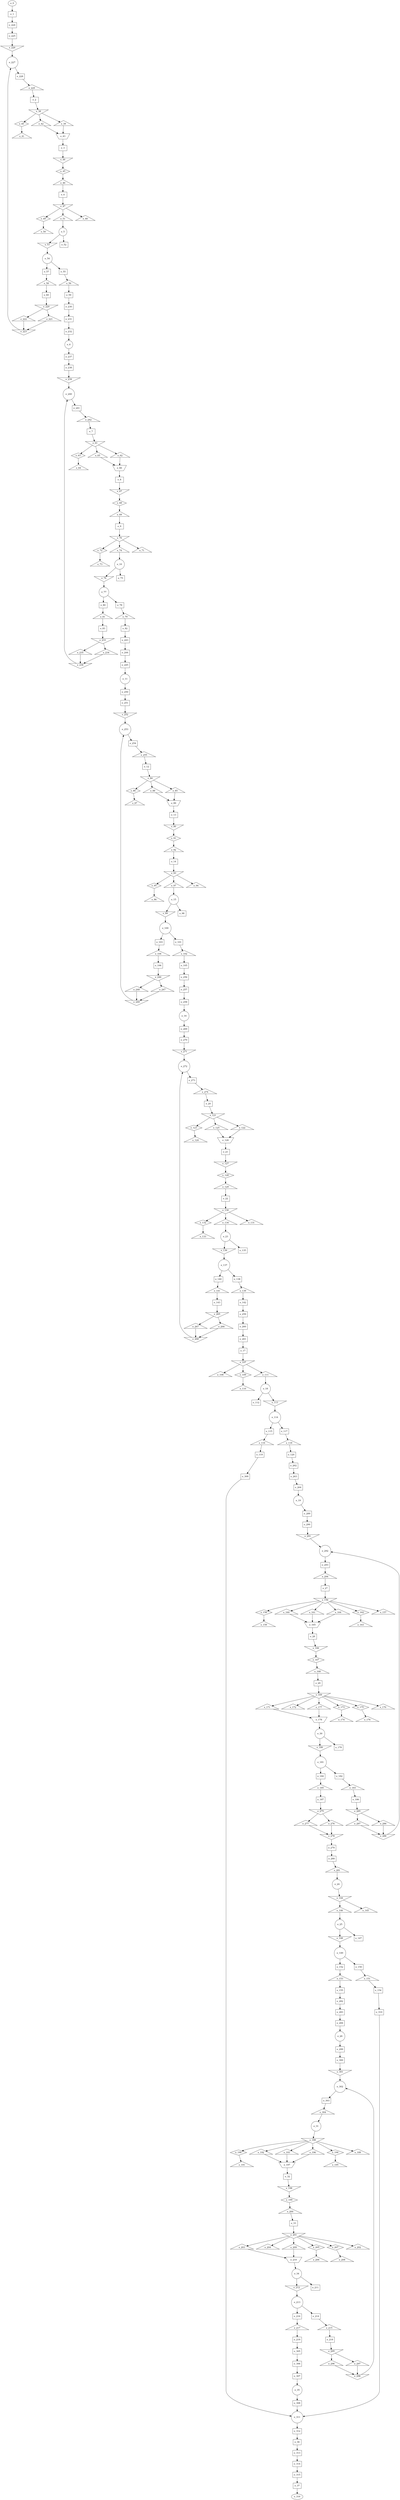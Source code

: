 digraph control_path {
  e_0: entry_node : n ;
  e_1 [shape = dot];
  e_2 [shape = dot];
  e_3 [shape = dot];
  e_4 [shape = dot];
  e_5 [shape = circle];
  e_6 [shape = circle];
  e_7 [shape = dot];
  e_8 [shape = dot];
  e_9 [shape = dot];
  e_10 [shape = circle];
  e_11 [shape = circle];
  e_12 [shape = dot];
  e_13 [shape = dot];
  e_14 [shape = dot];
  e_15 [shape = circle];
  e_16 [shape = circle];
  e_17 [shape = dot];
  e_18 [shape = circle];
  e_19 [shape = circle];
  e_20 [shape = dot];
  e_21 [shape = dot];
  e_22 [shape = dot];
  e_23 [shape = circle];
  e_24 [shape = circle];
  e_25 [shape = circle];
  e_26 [shape = circle];
  e_27 [shape = dot];
  e_28 [shape = dot];
  e_29 [shape = dot];
  e_30 [shape = circle];
  e_31 [shape = circle];
  e_32 [shape = dot];
  e_33 [shape = dot];
  e_34 [shape = circle];
  e_35 [shape = circle];
  e_36 [shape = dot];
  e_37 [shape = dot];
  e_38 [shape = invtriangle];
  e_39 [shape = triangle];
  e_40 [shape = diamond];
  e_41 [shape = triangle];
  e_42 [shape = triangle];
  e_43 [shape = invtrapezium];
  e_44 [shape = invtriangle];
  e_45 [shape = diamond];
  e_46 [shape = triangle];
  e_47 [shape = invtriangle];
  e_48 [shape = triangle];
  e_49 [shape = diamond];
  e_50 [shape = triangle];
  e_51 [shape = triangle];
  e_52 [shape = dot];
  e_53 [shape = invtriangle];
  e_54 [shape = circle];
  e_55 [shape = dot];
  e_56 [shape = triangle];
  e_57 [shape = dot];
  e_58 [shape = triangle];
  e_59 [shape = dot];
  e_60 [shape = dot];
  e_61 [shape = invtriangle];
  e_62 [shape = triangle];
  e_63 [shape = diamond];
  e_64 [shape = triangle];
  e_65 [shape = triangle];
  e_66 [shape = invtrapezium];
  e_67 [shape = invtriangle];
  e_68 [shape = diamond];
  e_69 [shape = triangle];
  e_70 [shape = invtriangle];
  e_71 [shape = triangle];
  e_72 [shape = diamond];
  e_73 [shape = triangle];
  e_74 [shape = triangle];
  e_75 [shape = dot];
  e_76 [shape = invtriangle];
  e_77 [shape = circle];
  e_78 [shape = dot];
  e_79 [shape = triangle];
  e_80 [shape = dot];
  e_81 [shape = triangle];
  e_82 [shape = dot];
  e_83 [shape = dot];
  e_84 [shape = invtriangle];
  e_85 [shape = triangle];
  e_86 [shape = diamond];
  e_87 [shape = triangle];
  e_88 [shape = triangle];
  e_89 [shape = invtrapezium];
  e_90 [shape = invtriangle];
  e_91 [shape = diamond];
  e_92 [shape = triangle];
  e_93 [shape = invtriangle];
  e_94 [shape = triangle];
  e_95 [shape = diamond];
  e_96 [shape = triangle];
  e_97 [shape = triangle];
  e_98 [shape = dot];
  e_99 [shape = invtriangle];
  e_100 [shape = circle];
  e_101 [shape = dot];
  e_102 [shape = triangle];
  e_103 [shape = dot];
  e_104 [shape = triangle];
  e_105 [shape = dot];
  e_106 [shape = dot];
  e_107 [shape = invtriangle];
  e_108 [shape = triangle];
  e_109 [shape = diamond];
  e_110 [shape = triangle];
  e_111 [shape = triangle];
  e_112 [shape = dot];
  e_113 [shape = invtriangle];
  e_114 [shape = circle];
  e_115 [shape = dot];
  e_116 [shape = triangle];
  e_117 [shape = dot];
  e_118 [shape = triangle];
  e_119 [shape = dot];
  e_120 [shape = dot];
  e_121 [shape = invtriangle];
  e_122 [shape = triangle];
  e_123 [shape = diamond];
  e_124 [shape = triangle];
  e_125 [shape = triangle];
  e_126 [shape = invtrapezium];
  e_127 [shape = invtriangle];
  e_128 [shape = diamond];
  e_129 [shape = triangle];
  e_130 [shape = invtriangle];
  e_131 [shape = triangle];
  e_132 [shape = diamond];
  e_133 [shape = triangle];
  e_134 [shape = triangle];
  e_135 [shape = dot];
  e_136 [shape = invtriangle];
  e_137 [shape = circle];
  e_138 [shape = dot];
  e_139 [shape = triangle];
  e_140 [shape = dot];
  e_141 [shape = triangle];
  e_142 [shape = dot];
  e_143 [shape = dot];
  e_144 [shape = invtriangle];
  e_145 [shape = triangle];
  e_146 [shape = triangle];
  e_147 [shape = dot];
  e_148 [shape = invtriangle];
  e_149 [shape = circle];
  e_150 [shape = dot];
  e_151 [shape = triangle];
  e_152 [shape = dot];
  e_153 [shape = triangle];
  e_154 [shape = dot];
  e_155 [shape = dot];
  e_156 [shape = invtriangle];
  e_157 [shape = triangle];
  e_158 [shape = diamond];
  e_159 [shape = triangle];
  e_160 [shape = triangle];
  e_161 [shape = triangle];
  e_162 [shape = diamond];
  e_163 [shape = triangle];
  e_164 [shape = triangle];
  e_165 [shape = invtrapezium];
  e_166 [shape = invtriangle];
  e_167 [shape = diamond];
  e_168 [shape = triangle];
  e_169 [shape = invtriangle];
  e_170 [shape = triangle];
  e_171 [shape = triangle];
  e_172 [shape = triangle];
  e_173 [shape = diamond];
  e_174 [shape = triangle];
  e_175 [shape = diamond];
  e_176 [shape = triangle];
  e_177 [shape = triangle];
  e_178 [shape = invtrapezium];
  e_179 [shape = dot];
  e_180 [shape = invtriangle];
  e_181 [shape = circle];
  e_182 [shape = dot];
  e_183 [shape = triangle];
  e_184 [shape = dot];
  e_185 [shape = triangle];
  e_186 [shape = dot];
  e_187 [shape = dot];
  e_188 [shape = invtriangle];
  e_189 [shape = triangle];
  e_190 [shape = diamond];
  e_191 [shape = triangle];
  e_192 [shape = triangle];
  e_193 [shape = triangle];
  e_194 [shape = diamond];
  e_195 [shape = triangle];
  e_196 [shape = triangle];
  e_197 [shape = invtrapezium];
  e_198 [shape = invtriangle];
  e_199 [shape = diamond];
  e_200 [shape = triangle];
  e_201 [shape = invtriangle];
  e_202 [shape = triangle];
  e_203 [shape = triangle];
  e_204 [shape = triangle];
  e_205 [shape = diamond];
  e_206 [shape = triangle];
  e_207 [shape = diamond];
  e_208 [shape = triangle];
  e_209 [shape = triangle];
  e_210 [shape = invtrapezium];
  e_211 [shape = dot];
  e_212 [shape = invtriangle];
  e_213 [shape = circle];
  e_214 [shape = dot];
  e_215 [shape = triangle];
  e_216 [shape = dot];
  e_217 [shape = triangle];
  e_218 [shape = dot];
  e_219 [shape = dot];
  e_220 [shape = invtriangle];
  e_221 [shape = triangle];
  e_222 [shape = triangle];
  e_223 [shape = invtriangle];
  e_224 [shape = dot];
  e_225 [shape = dot];
  e_226 [shape = invtriangle];
  e_227 [shape = circle];
  e_228 [shape = dot];
  e_229 [shape = triangle];
  e_230 [shape = dot];
  e_231 [shape = dot];
  e_232 [shape = dot];
  e_233 [shape = invtriangle];
  e_234 [shape = triangle];
  e_235 [shape = triangle];
  e_236 [shape = invtriangle];
  e_237 [shape = dot];
  e_238 [shape = dot];
  e_239 [shape = invtriangle];
  e_240 [shape = circle];
  e_241 [shape = dot];
  e_242 [shape = triangle];
  e_243 [shape = dot];
  e_244 [shape = dot];
  e_245 [shape = dot];
  e_246 [shape = invtriangle];
  e_247 [shape = triangle];
  e_248 [shape = triangle];
  e_249 [shape = invtriangle];
  e_250 [shape = dot];
  e_251 [shape = dot];
  e_252 [shape = invtriangle];
  e_253 [shape = circle];
  e_254 [shape = dot];
  e_255 [shape = triangle];
  e_256 [shape = dot];
  e_257 [shape = dot];
  e_258 [shape = dot];
  e_259 [shape = dot];
  e_260 [shape = dot];
  e_261 [shape = dot];
  e_262 [shape = dot];
  e_263 [shape = dot];
  e_264 [shape = dot];
  e_265 [shape = invtriangle];
  e_266 [shape = triangle];
  e_267 [shape = triangle];
  e_268 [shape = invtriangle];
  e_269 [shape = dot];
  e_270 [shape = dot];
  e_271 [shape = invtriangle];
  e_272 [shape = circle];
  e_273 [shape = dot];
  e_274 [shape = triangle];
  e_275 [shape = invtriangle];
  e_276 [shape = triangle];
  e_277 [shape = triangle];
  e_278 [shape = invtriangle];
  e_279 [shape = dot];
  e_280 [shape = dot];
  e_281 [shape = triangle];
  e_282 [shape = dot];
  e_283 [shape = dot];
  e_284 [shape = dot];
  e_285 [shape = invtriangle];
  e_286 [shape = triangle];
  e_287 [shape = triangle];
  e_288 [shape = invtriangle];
  e_289 [shape = dot];
  e_290 [shape = dot];
  e_291 [shape = invtriangle];
  e_292 [shape = circle];
  e_293 [shape = dot];
  e_294 [shape = triangle];
  e_295 [shape = invtriangle];
  e_296 [shape = triangle];
  e_297 [shape = triangle];
  e_298 [shape = invtriangle];
  e_299 [shape = dot];
  e_300 [shape = dot];
  e_301 [shape = invtriangle];
  e_302 [shape = circle];
  e_303 [shape = dot];
  e_304 [shape = triangle];
  e_305 [shape = dot];
  e_306 [shape = dot];
  e_307 [shape = dot];
  e_308 [shape = dot];
  e_309 [shape = dot];
  e_310 [shape = dot];
  e_311 [shape = circle];
  e_312 [shape = dot];
  e_313 [shape = dot];
  e_314 [shape = dot];
  e_315 [shape = dot];
  e_316: exit_node : s ;
  e_0 -> e_1;
  e_229 -> e_2;
  e_43 -> e_3;
  e_46 -> e_4;
  e_51 -> e_5;
  e_232 -> e_6;
  e_242 -> e_7;
  e_66 -> e_8;
  e_69 -> e_9;
  e_74 -> e_10;
  e_245 -> e_11;
  e_255 -> e_12;
  e_89 -> e_13;
  e_92 -> e_14;
  e_97 -> e_15;
  e_258 -> e_16;
  e_261 -> e_17;
  e_111 -> e_18;
  e_264 -> e_19;
  e_274 -> e_20;
  e_126 -> e_21;
  e_129 -> e_22;
  e_134 -> e_23;
  e_281 -> e_24;
  e_146 -> e_25;
  e_284 -> e_26;
  e_294 -> e_27;
  e_165 -> e_28;
  e_168 -> e_29;
  e_178 -> e_30;
  e_304 -> e_31;
  e_197 -> e_32;
  e_200 -> e_33;
  e_210 -> e_34;
  e_307 -> e_35;
  e_312 -> e_36;
  e_315 -> e_37;
  e_2 -> e_38;
  e_38 -> e_39;
  e_38 -> e_40;
  e_40 -> e_41;
  e_38 -> e_42;
  e_39 -> e_43;
  e_42 -> e_43;
  e_3 -> e_44;
  e_44 -> e_45;
  e_45 -> e_46;
  e_4 -> e_47;
  e_47 -> e_48;
  e_47 -> e_49;
  e_49 -> e_50;
  e_47 -> e_51;
  e_5 -> e_52;
  e_5 -> e_53;
  e_53 -> e_54;
  e_54 -> e_55;
  e_55 -> e_56;
  e_54 -> e_57;
  e_57 -> e_58;
  e_56 -> e_59;
  e_58 -> e_60;
  e_7 -> e_61;
  e_61 -> e_62;
  e_61 -> e_63;
  e_63 -> e_64;
  e_61 -> e_65;
  e_62 -> e_66;
  e_65 -> e_66;
  e_8 -> e_67;
  e_67 -> e_68;
  e_68 -> e_69;
  e_9 -> e_70;
  e_70 -> e_71;
  e_70 -> e_72;
  e_72 -> e_73;
  e_70 -> e_74;
  e_10 -> e_75;
  e_10 -> e_76;
  e_76 -> e_77;
  e_77 -> e_78;
  e_78 -> e_79;
  e_77 -> e_80;
  e_80 -> e_81;
  e_79 -> e_82;
  e_81 -> e_83;
  e_12 -> e_84;
  e_84 -> e_85;
  e_84 -> e_86;
  e_86 -> e_87;
  e_84 -> e_88;
  e_85 -> e_89;
  e_88 -> e_89;
  e_13 -> e_90;
  e_90 -> e_91;
  e_91 -> e_92;
  e_14 -> e_93;
  e_93 -> e_94;
  e_93 -> e_95;
  e_95 -> e_96;
  e_93 -> e_97;
  e_15 -> e_98;
  e_15 -> e_99;
  e_99 -> e_100;
  e_100 -> e_101;
  e_101 -> e_102;
  e_100 -> e_103;
  e_103 -> e_104;
  e_102 -> e_105;
  e_104 -> e_106;
  e_17 -> e_107;
  e_107 -> e_108;
  e_107 -> e_109;
  e_109 -> e_110;
  e_107 -> e_111;
  e_18 -> e_112;
  e_18 -> e_113;
  e_113 -> e_114;
  e_114 -> e_115;
  e_115 -> e_116;
  e_114 -> e_117;
  e_117 -> e_118;
  e_116 -> e_119;
  e_118 -> e_120;
  e_20 -> e_121;
  e_121 -> e_122;
  e_121 -> e_123;
  e_123 -> e_124;
  e_121 -> e_125;
  e_122 -> e_126;
  e_125 -> e_126;
  e_21 -> e_127;
  e_127 -> e_128;
  e_128 -> e_129;
  e_22 -> e_130;
  e_130 -> e_131;
  e_130 -> e_132;
  e_132 -> e_133;
  e_130 -> e_134;
  e_23 -> e_135;
  e_23 -> e_136;
  e_136 -> e_137;
  e_137 -> e_138;
  e_138 -> e_139;
  e_137 -> e_140;
  e_140 -> e_141;
  e_139 -> e_142;
  e_141 -> e_143;
  e_24 -> e_144;
  e_144 -> e_145;
  e_144 -> e_146;
  e_25 -> e_147;
  e_25 -> e_148;
  e_148 -> e_149;
  e_149 -> e_150;
  e_150 -> e_151;
  e_149 -> e_152;
  e_152 -> e_153;
  e_151 -> e_154;
  e_153 -> e_155;
  e_27 -> e_156;
  e_156 -> e_157;
  e_156 -> e_158;
  e_158 -> e_159;
  e_156 -> e_160;
  e_156 -> e_161;
  e_156 -> e_162;
  e_162 -> e_163;
  e_156 -> e_164;
  e_160 -> e_165;
  e_161 -> e_165;
  e_164 -> e_165;
  e_28 -> e_166;
  e_166 -> e_167;
  e_167 -> e_168;
  e_29 -> e_169;
  e_169 -> e_170;
  e_169 -> e_171;
  e_169 -> e_172;
  e_169 -> e_173;
  e_173 -> e_174;
  e_169 -> e_175;
  e_175 -> e_176;
  e_169 -> e_177;
  e_171 -> e_178;
  e_177 -> e_178;
  e_30 -> e_179;
  e_30 -> e_180;
  e_180 -> e_181;
  e_181 -> e_182;
  e_182 -> e_183;
  e_181 -> e_184;
  e_184 -> e_185;
  e_183 -> e_186;
  e_185 -> e_187;
  e_31 -> e_188;
  e_188 -> e_189;
  e_188 -> e_190;
  e_190 -> e_191;
  e_188 -> e_192;
  e_188 -> e_193;
  e_188 -> e_194;
  e_194 -> e_195;
  e_188 -> e_196;
  e_192 -> e_197;
  e_193 -> e_197;
  e_196 -> e_197;
  e_32 -> e_198;
  e_198 -> e_199;
  e_199 -> e_200;
  e_33 -> e_201;
  e_201 -> e_202;
  e_201 -> e_203;
  e_201 -> e_204;
  e_201 -> e_205;
  e_205 -> e_206;
  e_201 -> e_207;
  e_207 -> e_208;
  e_201 -> e_209;
  e_203 -> e_210;
  e_209 -> e_210;
  e_34 -> e_211;
  e_34 -> e_212;
  e_212 -> e_213;
  e_213 -> e_214;
  e_214 -> e_215;
  e_213 -> e_216;
  e_216 -> e_217;
  e_215 -> e_218;
  e_217 -> e_219;
  e_60 -> e_220;
  e_220 -> e_221;
  e_220 -> e_222;
  e_221 -> e_223;
  e_222 -> e_223;
  e_1 -> e_224;
  e_224 -> e_225;
  e_225 -> e_226;
  e_223 -> e_227;
  e_226 -> e_227;
  e_227 -> e_228;
  e_228 -> e_229;
  e_59 -> e_230;
  e_230 -> e_231;
  e_231 -> e_232;
  e_83 -> e_233;
  e_233 -> e_234;
  e_233 -> e_235;
  e_234 -> e_236;
  e_235 -> e_236;
  e_6 -> e_237;
  e_237 -> e_238;
  e_238 -> e_239;
  e_236 -> e_240;
  e_239 -> e_240;
  e_240 -> e_241;
  e_241 -> e_242;
  e_82 -> e_243;
  e_243 -> e_244;
  e_244 -> e_245;
  e_106 -> e_246;
  e_246 -> e_247;
  e_246 -> e_248;
  e_247 -> e_249;
  e_248 -> e_249;
  e_11 -> e_250;
  e_250 -> e_251;
  e_251 -> e_252;
  e_249 -> e_253;
  e_252 -> e_253;
  e_253 -> e_254;
  e_254 -> e_255;
  e_105 -> e_256;
  e_256 -> e_257;
  e_257 -> e_258;
  e_142 -> e_259;
  e_259 -> e_260;
  e_260 -> e_261;
  e_120 -> e_262;
  e_262 -> e_263;
  e_263 -> e_264;
  e_143 -> e_265;
  e_265 -> e_266;
  e_265 -> e_267;
  e_266 -> e_268;
  e_267 -> e_268;
  e_16 -> e_269;
  e_269 -> e_270;
  e_270 -> e_271;
  e_268 -> e_272;
  e_271 -> e_272;
  e_272 -> e_273;
  e_273 -> e_274;
  e_187 -> e_275;
  e_275 -> e_276;
  e_275 -> e_277;
  e_276 -> e_278;
  e_277 -> e_278;
  e_278 -> e_279;
  e_279 -> e_280;
  e_280 -> e_281;
  e_155 -> e_282;
  e_282 -> e_283;
  e_283 -> e_284;
  e_186 -> e_285;
  e_285 -> e_286;
  e_285 -> e_287;
  e_286 -> e_288;
  e_287 -> e_288;
  e_19 -> e_289;
  e_289 -> e_290;
  e_290 -> e_291;
  e_288 -> e_292;
  e_291 -> e_292;
  e_292 -> e_293;
  e_293 -> e_294;
  e_218 -> e_295;
  e_295 -> e_296;
  e_295 -> e_297;
  e_296 -> e_298;
  e_297 -> e_298;
  e_26 -> e_299;
  e_299 -> e_300;
  e_300 -> e_301;
  e_298 -> e_302;
  e_301 -> e_302;
  e_302 -> e_303;
  e_303 -> e_304;
  e_219 -> e_305;
  e_305 -> e_306;
  e_306 -> e_307;
  e_35 -> e_308;
  e_119 -> e_309;
  e_154 -> e_310;
  e_308 -> e_311;
  e_309 -> e_311;
  e_310 -> e_311;
  e_311 -> e_312;
  e_36 -> e_313;
  e_313 -> e_314;
  e_314 -> e_315;
  e_37 -> e_316;
}
